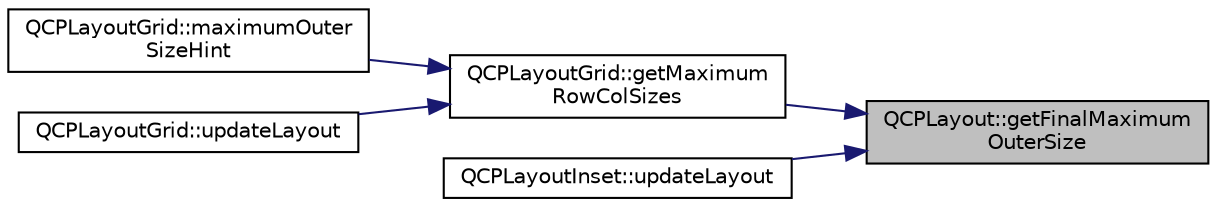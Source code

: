 digraph "QCPLayout::getFinalMaximumOuterSize"
{
 // LATEX_PDF_SIZE
  edge [fontname="Helvetica",fontsize="10",labelfontname="Helvetica",labelfontsize="10"];
  node [fontname="Helvetica",fontsize="10",shape=record];
  rankdir="RL";
  Node1 [label="QCPLayout::getFinalMaximum\lOuterSize",height=0.2,width=0.4,color="black", fillcolor="grey75", style="filled", fontcolor="black",tooltip=" "];
  Node1 -> Node2 [dir="back",color="midnightblue",fontsize="10",style="solid",fontname="Helvetica"];
  Node2 [label="QCPLayoutGrid::getMaximum\lRowColSizes",height=0.2,width=0.4,color="black", fillcolor="white", style="filled",URL="$classQCPLayoutGrid.html#a9be77011ec5b5dfbe7fbda126659e1eb",tooltip=" "];
  Node2 -> Node3 [dir="back",color="midnightblue",fontsize="10",style="solid",fontname="Helvetica"];
  Node3 [label="QCPLayoutGrid::maximumOuter\lSizeHint",height=0.2,width=0.4,color="black", fillcolor="white", style="filled",URL="$classQCPLayoutGrid.html#a41ce0014c220d77b909e2ca937f0e599",tooltip=" "];
  Node2 -> Node4 [dir="back",color="midnightblue",fontsize="10",style="solid",fontname="Helvetica"];
  Node4 [label="QCPLayoutGrid::updateLayout",height=0.2,width=0.4,color="black", fillcolor="white", style="filled",URL="$classQCPLayoutGrid.html#a6cf43f14d3fa335fd8758561ccf1f78c",tooltip=" "];
  Node1 -> Node5 [dir="back",color="midnightblue",fontsize="10",style="solid",fontname="Helvetica"];
  Node5 [label="QCPLayoutInset::updateLayout",height=0.2,width=0.4,color="black", fillcolor="white", style="filled",URL="$classQCPLayoutInset.html#a493526b922ea66a75c45ef1842446988",tooltip=" "];
}
